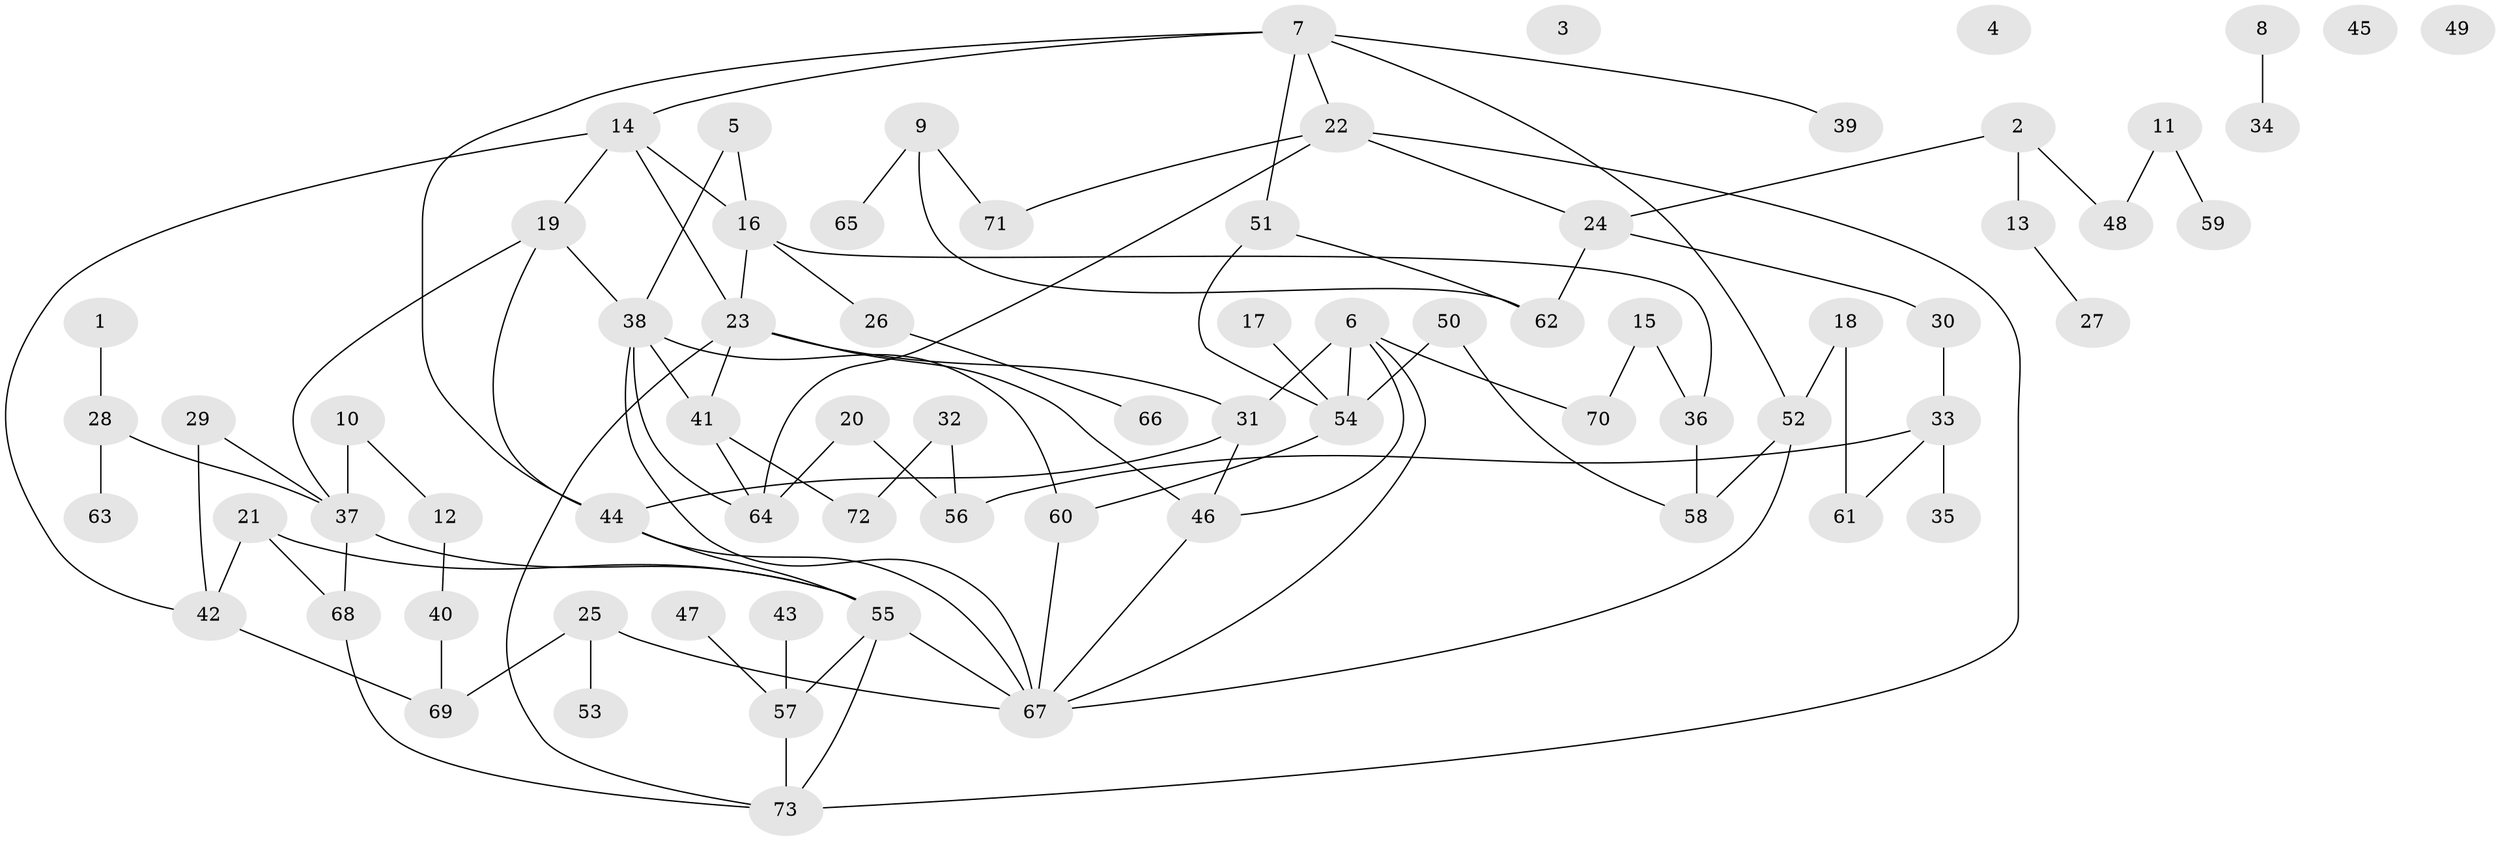 // Generated by graph-tools (version 1.1) at 2025/25/03/09/25 03:25:15]
// undirected, 73 vertices, 102 edges
graph export_dot {
graph [start="1"]
  node [color=gray90,style=filled];
  1;
  2;
  3;
  4;
  5;
  6;
  7;
  8;
  9;
  10;
  11;
  12;
  13;
  14;
  15;
  16;
  17;
  18;
  19;
  20;
  21;
  22;
  23;
  24;
  25;
  26;
  27;
  28;
  29;
  30;
  31;
  32;
  33;
  34;
  35;
  36;
  37;
  38;
  39;
  40;
  41;
  42;
  43;
  44;
  45;
  46;
  47;
  48;
  49;
  50;
  51;
  52;
  53;
  54;
  55;
  56;
  57;
  58;
  59;
  60;
  61;
  62;
  63;
  64;
  65;
  66;
  67;
  68;
  69;
  70;
  71;
  72;
  73;
  1 -- 28;
  2 -- 13;
  2 -- 24;
  2 -- 48;
  5 -- 16;
  5 -- 38;
  6 -- 31;
  6 -- 46;
  6 -- 54;
  6 -- 67;
  6 -- 70;
  7 -- 14;
  7 -- 22;
  7 -- 39;
  7 -- 44;
  7 -- 51;
  7 -- 52;
  8 -- 34;
  9 -- 62;
  9 -- 65;
  9 -- 71;
  10 -- 12;
  10 -- 37;
  11 -- 48;
  11 -- 59;
  12 -- 40;
  13 -- 27;
  14 -- 16;
  14 -- 19;
  14 -- 23;
  14 -- 42;
  15 -- 36;
  15 -- 70;
  16 -- 23;
  16 -- 26;
  16 -- 36;
  17 -- 54;
  18 -- 52;
  18 -- 61;
  19 -- 37;
  19 -- 38;
  19 -- 44;
  20 -- 56;
  20 -- 64;
  21 -- 42;
  21 -- 55;
  21 -- 68;
  22 -- 24;
  22 -- 64;
  22 -- 71;
  22 -- 73;
  23 -- 31;
  23 -- 41;
  23 -- 46;
  23 -- 73;
  24 -- 30;
  24 -- 62;
  25 -- 53;
  25 -- 67;
  25 -- 69;
  26 -- 66;
  28 -- 37;
  28 -- 63;
  29 -- 37;
  29 -- 42;
  30 -- 33;
  31 -- 44;
  31 -- 46;
  32 -- 56;
  32 -- 72;
  33 -- 35;
  33 -- 56;
  33 -- 61;
  36 -- 58;
  37 -- 55;
  37 -- 68;
  38 -- 41;
  38 -- 60;
  38 -- 64;
  38 -- 67;
  40 -- 69;
  41 -- 64;
  41 -- 72;
  42 -- 69;
  43 -- 57;
  44 -- 55;
  44 -- 67;
  46 -- 67;
  47 -- 57;
  50 -- 54;
  50 -- 58;
  51 -- 54;
  51 -- 62;
  52 -- 58;
  52 -- 67;
  54 -- 60;
  55 -- 57;
  55 -- 67;
  55 -- 73;
  57 -- 73;
  60 -- 67;
  68 -- 73;
}
